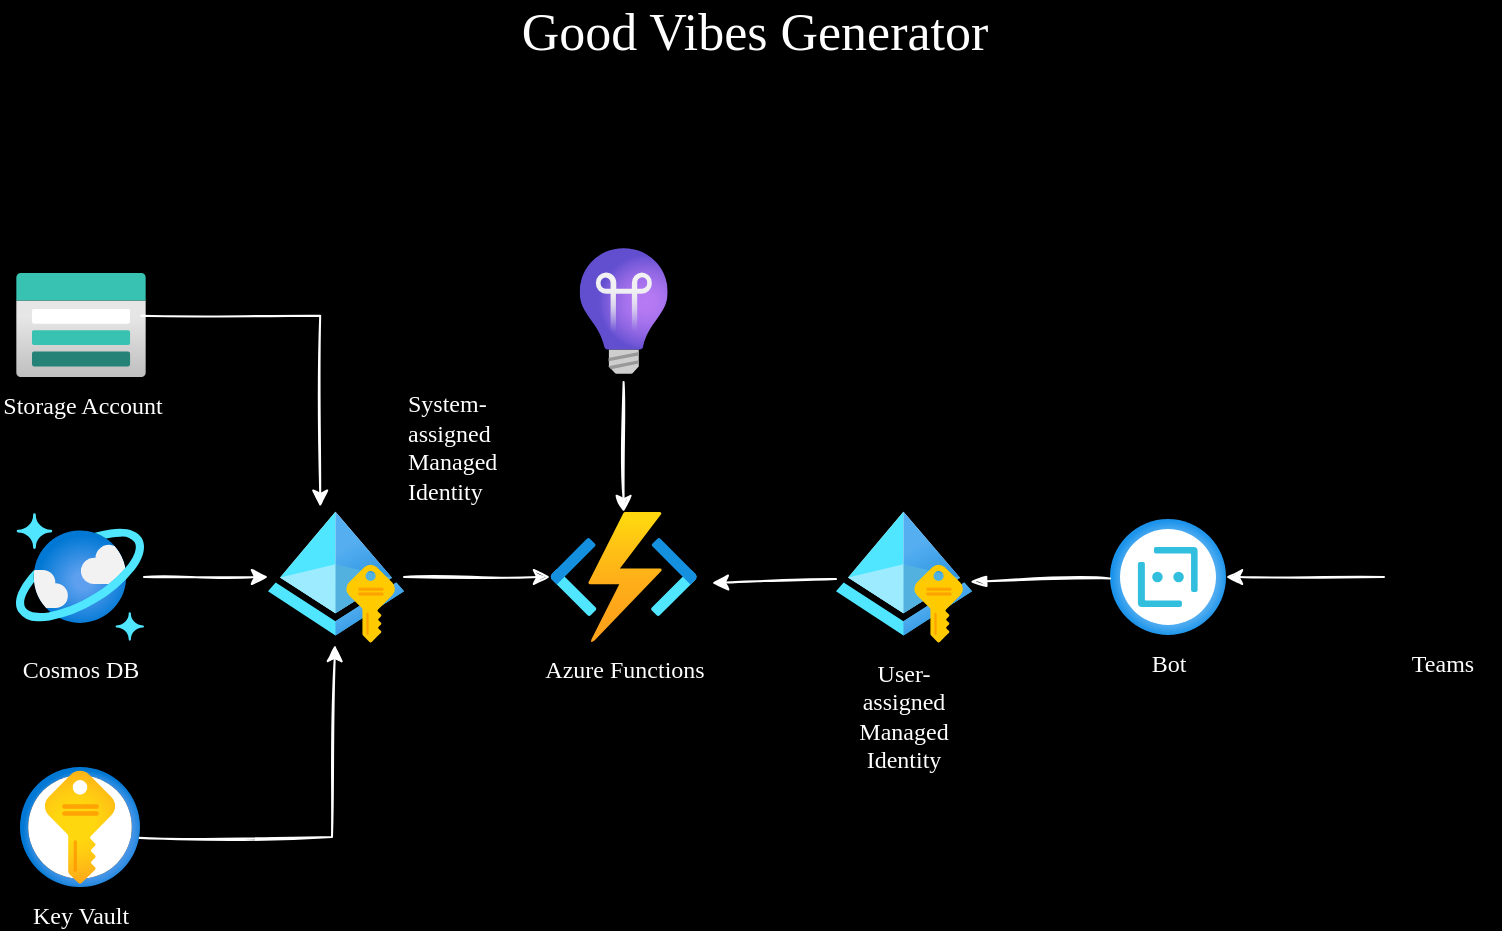 <mxfile>
    <diagram id="ZHDBUFzja5k816j2eH0Z" name="Page-1">
        <mxGraphModel dx="1204" dy="608" grid="0" gridSize="10" guides="1" tooltips="1" connect="1" arrows="1" fold="1" page="1" pageScale="1" pageWidth="827" pageHeight="583" background="#000000" math="0" shadow="0">
            <root>
                <mxCell id="0"/>
                <mxCell id="1" parent="0"/>
                <mxCell id="v-nknyPVe4pK8IG-PSr2-1" value="Cosmos DB" style="aspect=fixed;html=1;points=[];align=center;image;fontSize=12;image=img/lib/azure2/databases/Azure_Cosmos_DB.svg;fontFamily=Verdana;fontColor=#FFFFFF;labelBackgroundColor=none;labelPosition=center;verticalLabelPosition=bottom;verticalAlign=top;" parent="1" vertex="1">
                    <mxGeometry x="45" y="282.5" width="64" height="64" as="geometry"/>
                </mxCell>
                <mxCell id="4rNukmrwZfPddwRxpPm9-12" value="" style="edgeStyle=none;rounded=0;sketch=1;orthogonalLoop=1;jettySize=auto;html=1;endArrow=classic;endFill=1;strokeColor=#FFFFFF;fontFamily=Verdana;" parent="1" target="v-nknyPVe4pK8IG-PSr2-5" edge="1">
                    <mxGeometry relative="1" as="geometry">
                        <mxPoint x="184" y="428.5" as="targetPoint"/>
                        <mxPoint x="98" y="444.5" as="sourcePoint"/>
                        <Array as="points">
                            <mxPoint x="203" y="444.5"/>
                        </Array>
                    </mxGeometry>
                </mxCell>
                <mxCell id="v-nknyPVe4pK8IG-PSr2-2" value="Key Vault" style="aspect=fixed;html=1;points=[];align=center;image;fontSize=12;image=img/lib/azure2/security/Key_Vaults.svg;fontFamily=Verdana;fontColor=#FFFFFF;labelBackgroundColor=none;" parent="1" vertex="1">
                    <mxGeometry x="47" y="409.5" width="60" height="60" as="geometry"/>
                </mxCell>
                <mxCell id="v-nknyPVe4pK8IG-PSr2-3" value="Storage Account" style="aspect=fixed;html=1;points=[];align=center;image;fontSize=12;image=img/lib/azure2/storage/Storage_Accounts.svg;fontFamily=Verdana;fontColor=#FFFFFF;labelBackgroundColor=none;" parent="1" vertex="1">
                    <mxGeometry x="45" y="162.5" width="65" height="52" as="geometry"/>
                </mxCell>
                <mxCell id="cnITvb-Z5KuHiiICa32X-13" value="" style="edgeStyle=orthogonalEdgeStyle;rounded=0;orthogonalLoop=1;jettySize=auto;html=1;jumpStyle=sharp;sketch=1;strokeColor=#FFFFFF;fontFamily=Verdana;" parent="1" target="v-nknyPVe4pK8IG-PSr2-25" edge="1">
                    <mxGeometry relative="1" as="geometry">
                        <mxPoint x="348.8" y="217" as="sourcePoint"/>
                        <Array as="points">
                            <mxPoint x="349" y="233"/>
                            <mxPoint x="349" y="233"/>
                        </Array>
                    </mxGeometry>
                </mxCell>
                <mxCell id="v-nknyPVe4pK8IG-PSr2-23" value="Bot" style="aspect=fixed;html=1;points=[];align=center;image;fontSize=12;image=img/lib/azure2/ai_machine_learning/Bot_Services.svg;fontFamily=Verdana;fontColor=#FFFFFF;labelBackgroundColor=none;" parent="1" vertex="1">
                    <mxGeometry x="592" y="285.5" width="58" height="58" as="geometry"/>
                </mxCell>
                <mxCell id="4rNukmrwZfPddwRxpPm9-11" value="" style="edgeStyle=none;rounded=0;orthogonalLoop=1;jettySize=auto;html=1;strokeColor=#FFFFFF;sketch=1;endArrow=none;endFill=0;startArrow=classic;startFill=1;fontFamily=Verdana;" parent="1" source="v-nknyPVe4pK8IG-PSr2-25" target="v-nknyPVe4pK8IG-PSr2-5" edge="1">
                    <mxGeometry relative="1" as="geometry"/>
                </mxCell>
                <mxCell id="v-nknyPVe4pK8IG-PSr2-25" value="Azure Functions" style="aspect=fixed;html=1;points=[];align=center;image;fontSize=12;image=img/lib/azure2/compute/Function_Apps.svg;fontFamily=Verdana;fontColor=#FFFFFF;labelBackgroundColor=none;" parent="1" vertex="1">
                    <mxGeometry x="312" y="282" width="73.67" height="65" as="geometry"/>
                </mxCell>
                <mxCell id="cnITvb-Z5KuHiiICa32X-14" value="" style="rounded=0;orthogonalLoop=1;jettySize=auto;html=1;sketch=1;strokeColor=#FFFFFF;fontFamily=Verdana;" parent="1" source="v-nknyPVe4pK8IG-PSr2-27" edge="1">
                    <mxGeometry relative="1" as="geometry">
                        <mxPoint x="393" y="317.5" as="targetPoint"/>
                    </mxGeometry>
                </mxCell>
                <mxCell id="cnITvb-Z5KuHiiICa32X-15" value="" style="rounded=0;orthogonalLoop=1;jettySize=auto;html=1;sketch=1;startArrow=blockThin;startFill=1;endArrow=none;endFill=0;strokeColor=#FFFFFF;exitX=0.987;exitY=0.535;exitDx=0;exitDy=0;exitPerimeter=0;fontFamily=Verdana;" parent="1" source="v-nknyPVe4pK8IG-PSr2-27" target="v-nknyPVe4pK8IG-PSr2-23" edge="1">
                    <mxGeometry relative="1" as="geometry">
                        <mxPoint x="533" y="322.5" as="sourcePoint"/>
                    </mxGeometry>
                </mxCell>
                <mxCell id="v-nknyPVe4pK8IG-PSr2-27" value="User-assigned Managed Identity" style="aspect=fixed;html=1;points=[];align=center;image;fontSize=12;image=img/lib/azure2/identity/Managed_Identities.svg;fontFamily=Verdana;fontColor=#FFFFFF;labelBackgroundColor=none;whiteSpace=wrap;labelPosition=center;verticalLabelPosition=bottom;verticalAlign=top;" parent="1" vertex="1">
                    <mxGeometry x="455" y="280.5" width="68" height="68" as="geometry"/>
                </mxCell>
                <mxCell id="v-nknyPVe4pK8IG-PSr2-30" value="&lt;font style=&quot;font-size: 26px&quot;&gt;Good Vibes Generator&lt;/font&gt;" style="text;html=1;resizable=0;autosize=1;align=center;verticalAlign=middle;points=[];fillColor=none;strokeColor=none;rounded=0;fontFamily=Verdana;fontColor=#FFFFFF;" parent="1" vertex="1">
                    <mxGeometry x="265" y="30" width="298" height="24" as="geometry"/>
                </mxCell>
                <mxCell id="cnITvb-Z5KuHiiICa32X-24" value="" style="edgeStyle=elbowEdgeStyle;rounded=0;jumpStyle=sharp;orthogonalLoop=1;jettySize=auto;html=1;elbow=vertical;sketch=1;strokeColor=#FFFFFF;fontFamily=Verdana;" parent="1" source="cnITvb-Z5KuHiiICa32X-8" target="v-nknyPVe4pK8IG-PSr2-23" edge="1">
                    <mxGeometry relative="1" as="geometry">
                        <mxPoint x="666" y="315.5" as="targetPoint"/>
                    </mxGeometry>
                </mxCell>
                <mxCell id="cnITvb-Z5KuHiiICa32X-8" value="Teams" style="shape=image;html=1;verticalAlign=top;verticalLabelPosition=bottom;labelBackgroundColor=none;imageAspect=0;aspect=fixed;image=https://cdn0.iconfinder.com/data/icons/logos-microsoft-office-365/128/Microsoft_Office-10-128.png;fontFamily=Verdana;fontColor=#FFFFFF;" parent="1" vertex="1">
                    <mxGeometry x="729" y="285.5" width="58" height="58" as="geometry"/>
                </mxCell>
                <mxCell id="4rNukmrwZfPddwRxpPm9-7" value="" style="edgeStyle=orthogonalEdgeStyle;rounded=0;jumpStyle=arc;orthogonalLoop=1;jettySize=auto;html=1;sketch=1;strokeColor=#FFFFFF;entryX=0.384;entryY=-0.017;entryDx=0;entryDy=0;entryPerimeter=0;exitX=0.965;exitY=0.412;exitDx=0;exitDy=0;exitPerimeter=0;fontFamily=Verdana;" parent="1" source="v-nknyPVe4pK8IG-PSr2-3" target="v-nknyPVe4pK8IG-PSr2-5" edge="1">
                    <mxGeometry relative="1" as="geometry">
                        <mxPoint x="128" y="186.5" as="sourcePoint"/>
                        <mxPoint x="259" y="178.5" as="targetPoint"/>
                    </mxGeometry>
                </mxCell>
                <mxCell id="v-nknyPVe4pK8IG-PSr2-5" value="System-assigned Managed Identity" style="aspect=fixed;html=1;points=[];align=left;image;fontSize=12;image=img/lib/azure2/identity/Managed_Identities.svg;fontFamily=Verdana;fontColor=#FFFFFF;labelBackgroundColor=none;whiteSpace=wrap;labelPosition=right;verticalLabelPosition=top;verticalAlign=bottom;" parent="1" vertex="1">
                    <mxGeometry x="171" y="280.5" width="68" height="68" as="geometry"/>
                </mxCell>
                <mxCell id="4rNukmrwZfPddwRxpPm9-9" value="" style="rounded=0;jumpStyle=arc;orthogonalLoop=1;jettySize=auto;html=1;sketch=1;strokeColor=#FFFFFF;endArrow=classic;endFill=1;fontFamily=Verdana;" parent="1" source="v-nknyPVe4pK8IG-PSr2-1" target="v-nknyPVe4pK8IG-PSr2-5" edge="1">
                    <mxGeometry relative="1" as="geometry">
                        <mxPoint x="109" y="314.908" as="sourcePoint"/>
                        <mxPoint x="234" y="316.5" as="targetPoint"/>
                    </mxGeometry>
                </mxCell>
                <mxCell id="2" value="Application Insights" style="aspect=fixed;html=1;points=[];align=center;image;fontSize=12;image=img/lib/azure2/devops/Application_Insights.svg;fontFamily=Verdana;labelBackgroundColor=none;labelPosition=center;verticalLabelPosition=top;verticalAlign=bottom;" vertex="1" parent="1">
                    <mxGeometry x="326.84" y="150" width="44" height="63" as="geometry"/>
                </mxCell>
            </root>
        </mxGraphModel>
    </diagram>
</mxfile>